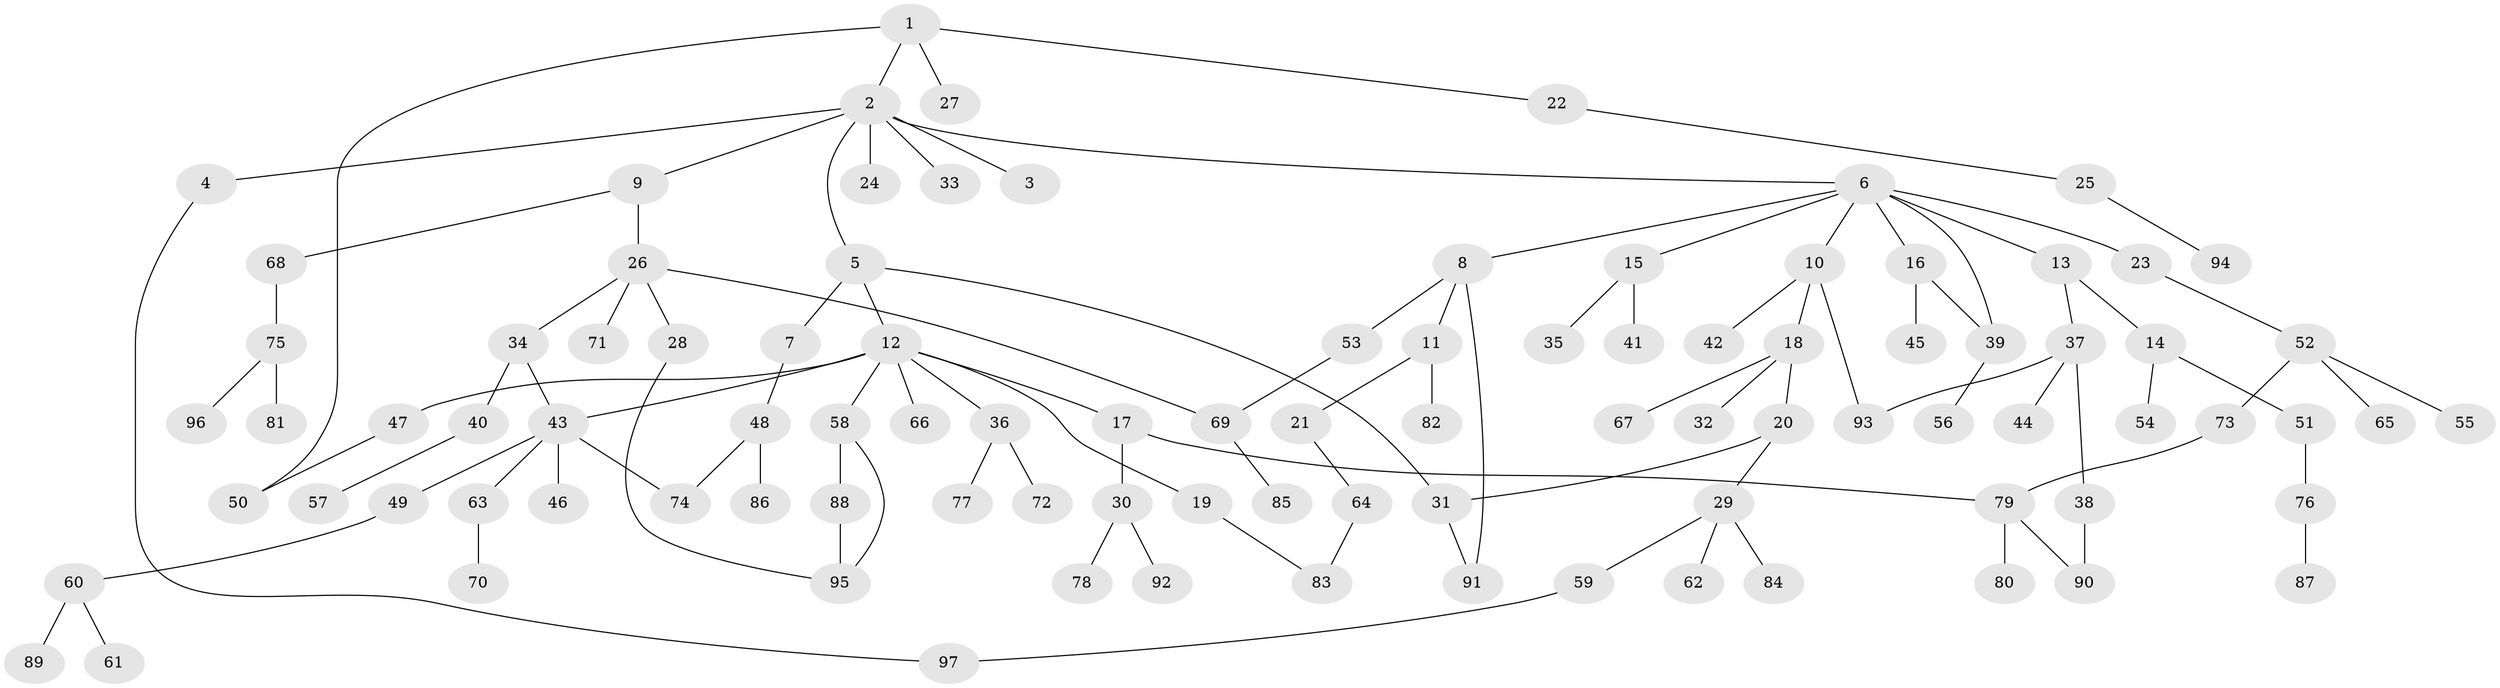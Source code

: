 // Generated by graph-tools (version 1.1) at 2025/00/03/09/25 03:00:58]
// undirected, 97 vertices, 110 edges
graph export_dot {
graph [start="1"]
  node [color=gray90,style=filled];
  1;
  2;
  3;
  4;
  5;
  6;
  7;
  8;
  9;
  10;
  11;
  12;
  13;
  14;
  15;
  16;
  17;
  18;
  19;
  20;
  21;
  22;
  23;
  24;
  25;
  26;
  27;
  28;
  29;
  30;
  31;
  32;
  33;
  34;
  35;
  36;
  37;
  38;
  39;
  40;
  41;
  42;
  43;
  44;
  45;
  46;
  47;
  48;
  49;
  50;
  51;
  52;
  53;
  54;
  55;
  56;
  57;
  58;
  59;
  60;
  61;
  62;
  63;
  64;
  65;
  66;
  67;
  68;
  69;
  70;
  71;
  72;
  73;
  74;
  75;
  76;
  77;
  78;
  79;
  80;
  81;
  82;
  83;
  84;
  85;
  86;
  87;
  88;
  89;
  90;
  91;
  92;
  93;
  94;
  95;
  96;
  97;
  1 -- 2;
  1 -- 22;
  1 -- 27;
  1 -- 50;
  2 -- 3;
  2 -- 4;
  2 -- 5;
  2 -- 6;
  2 -- 9;
  2 -- 24;
  2 -- 33;
  4 -- 97;
  5 -- 7;
  5 -- 12;
  5 -- 31;
  6 -- 8;
  6 -- 10;
  6 -- 13;
  6 -- 15;
  6 -- 16;
  6 -- 23;
  6 -- 39;
  7 -- 48;
  8 -- 11;
  8 -- 53;
  8 -- 91;
  9 -- 26;
  9 -- 68;
  10 -- 18;
  10 -- 42;
  10 -- 93;
  11 -- 21;
  11 -- 82;
  12 -- 17;
  12 -- 19;
  12 -- 36;
  12 -- 43;
  12 -- 47;
  12 -- 58;
  12 -- 66;
  13 -- 14;
  13 -- 37;
  14 -- 51;
  14 -- 54;
  15 -- 35;
  15 -- 41;
  16 -- 45;
  16 -- 39;
  17 -- 30;
  17 -- 79;
  18 -- 20;
  18 -- 32;
  18 -- 67;
  19 -- 83;
  20 -- 29;
  20 -- 31;
  21 -- 64;
  22 -- 25;
  23 -- 52;
  25 -- 94;
  26 -- 28;
  26 -- 34;
  26 -- 71;
  26 -- 69;
  28 -- 95;
  29 -- 59;
  29 -- 62;
  29 -- 84;
  30 -- 78;
  30 -- 92;
  31 -- 91;
  34 -- 40;
  34 -- 43;
  36 -- 72;
  36 -- 77;
  37 -- 38;
  37 -- 44;
  37 -- 93;
  38 -- 90;
  39 -- 56;
  40 -- 57;
  43 -- 46;
  43 -- 49;
  43 -- 63;
  43 -- 74;
  47 -- 50;
  48 -- 86;
  48 -- 74;
  49 -- 60;
  51 -- 76;
  52 -- 55;
  52 -- 65;
  52 -- 73;
  53 -- 69;
  58 -- 88;
  58 -- 95;
  59 -- 97;
  60 -- 61;
  60 -- 89;
  63 -- 70;
  64 -- 83;
  68 -- 75;
  69 -- 85;
  73 -- 79;
  75 -- 81;
  75 -- 96;
  76 -- 87;
  79 -- 80;
  79 -- 90;
  88 -- 95;
}
